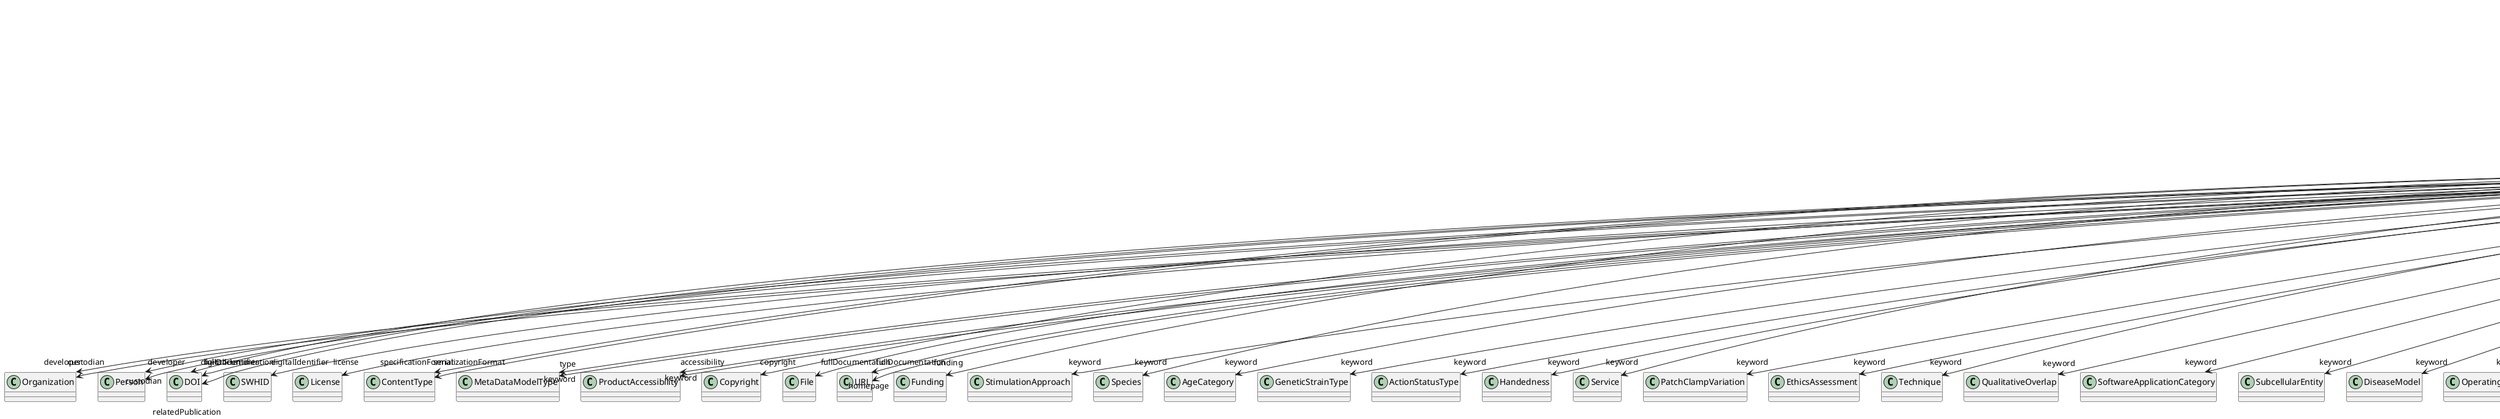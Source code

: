 @startuml
class MetaDataModelVersion {
+developer
+digitalIdentifier
+isAlternativeVersionOf
+isNewVersionOf
+license
+serializationFormat
+specificationFormat
+type
+accessibility
+copyright
+custodian
+description
+fullDocumentation
+fullName
+funding
+homepage
+howToCite
+keyword
+otherContribution
+relatedPublication
+releaseDate
+repository
+shortName
+supportChannel
+versionIdentifier
+versionInnovation

}
MetaDataModelVersion -d-> "developer" Organization
MetaDataModelVersion -d-> "developer" Person
MetaDataModelVersion -d-> "digitalIdentifier" DOI
MetaDataModelVersion -d-> "digitalIdentifier" SWHID
MetaDataModelVersion -d-> "isAlternativeVersionOf" MetaDataModelVersion
MetaDataModelVersion -d-> "isNewVersionOf" MetaDataModelVersion
MetaDataModelVersion -d-> "license" License
MetaDataModelVersion -d-> "serializationFormat" ContentType
MetaDataModelVersion -d-> "specificationFormat" ContentType
MetaDataModelVersion -d-> "type" MetaDataModelType
MetaDataModelVersion -d-> "accessibility" ProductAccessibility
MetaDataModelVersion -d-> "copyright" Copyright
MetaDataModelVersion -d-> "custodian" Organization
MetaDataModelVersion -d-> "custodian" Person
MetaDataModelVersion -d-> "fullDocumentation" DOI
MetaDataModelVersion -d-> "fullDocumentation" File
MetaDataModelVersion -d-> "fullDocumentation" URL
MetaDataModelVersion -d-> "funding" Funding
MetaDataModelVersion -d-> "homepage" URL
MetaDataModelVersion -d-> "keyword" StimulationApproach
MetaDataModelVersion -d-> "keyword" Species
MetaDataModelVersion -d-> "keyword" ProductAccessibility
MetaDataModelVersion -d-> "keyword" AgeCategory
MetaDataModelVersion -d-> "keyword" GeneticStrainType
MetaDataModelVersion -d-> "keyword" ActionStatusType
MetaDataModelVersion -d-> "keyword" Handedness
MetaDataModelVersion -d-> "keyword" Service
MetaDataModelVersion -d-> "keyword" PatchClampVariation
MetaDataModelVersion -d-> "keyword" EthicsAssessment
MetaDataModelVersion -d-> "keyword" Technique
MetaDataModelVersion -d-> "keyword" QualitativeOverlap
MetaDataModelVersion -d-> "keyword" SoftwareApplicationCategory
MetaDataModelVersion -d-> "keyword" SubcellularEntity
MetaDataModelVersion -d-> "keyword" DiseaseModel
MetaDataModelVersion -d-> "keyword" OperatingSystem
MetaDataModelVersion -d-> "keyword" Terminology
MetaDataModelVersion -d-> "keyword" TissueSampleAttribute
MetaDataModelVersion -d-> "keyword" OperatingDevice
MetaDataModelVersion -d-> "keyword" AtlasType
MetaDataModelVersion -d-> "keyword" ExperimentalApproach
MetaDataModelVersion -d-> "keyword" SoftwareFeature
MetaDataModelVersion -d-> "keyword" MolecularEntity
MetaDataModelVersion -d-> "keyword" MeasuredQuantity
MetaDataModelVersion -d-> "keyword" DeviceType
MetaDataModelVersion -d-> "keyword" UnitOfMeasurement
MetaDataModelVersion -d-> "keyword" Laterality
MetaDataModelVersion -d-> "keyword" CellType
MetaDataModelVersion -d-> "keyword" TissueSampleType
MetaDataModelVersion -d-> "keyword" SubjectAttribute
MetaDataModelVersion -d-> "keyword" PreparationType
MetaDataModelVersion -d-> "keyword" DataType
MetaDataModelVersion -d-> "keyword" StimulusType
MetaDataModelVersion -d-> "keyword" FileUsageRole
MetaDataModelVersion -d-> "keyword" Language
MetaDataModelVersion -d-> "keyword" MetaDataModelType
MetaDataModelVersion -d-> "keyword" AnnotationType
MetaDataModelVersion -d-> "keyword" Disease
MetaDataModelVersion -d-> "keyword" FileBundleGrouping
MetaDataModelVersion -d-> "keyword" AnatomicalAxesOrientation
MetaDataModelVersion -d-> "keyword" Organ
MetaDataModelVersion -d-> "keyword" BiologicalSex
MetaDataModelVersion -d-> "keyword" FileRepositoryType
MetaDataModelVersion -d-> "keyword" TypeOfUncertainty
MetaDataModelVersion -d-> "keyword" CellCultureType
MetaDataModelVersion -d-> "keyword" AnatomicalPlane
MetaDataModelVersion -d-> "keyword" ContributionType
MetaDataModelVersion -d-> "keyword" UBERONParcellation
MetaDataModelVersion -d-> "keyword" BreedingType
MetaDataModelVersion -d-> "keyword" TermSuggestion
MetaDataModelVersion -d-> "keyword" ModelScope
MetaDataModelVersion -d-> "keyword" CriteriaQualityType
MetaDataModelVersion -d-> "keyword" ProgrammingLanguage
MetaDataModelVersion -d-> "keyword" BiologicalOrder
MetaDataModelVersion -d-> "keyword" CranialWindowType
MetaDataModelVersion -d-> "keyword" SemanticDataType
MetaDataModelVersion -d-> "keyword" ModelAbstractionLevel
MetaDataModelVersion -d-> "otherContribution" Contribution
MetaDataModelVersion -d-> "relatedPublication" DOI
MetaDataModelVersion -d-> "relatedPublication" ISBN
MetaDataModelVersion -d-> "relatedPublication" HANDLE
MetaDataModelVersion -d-> "repository" FileRepository

@enduml